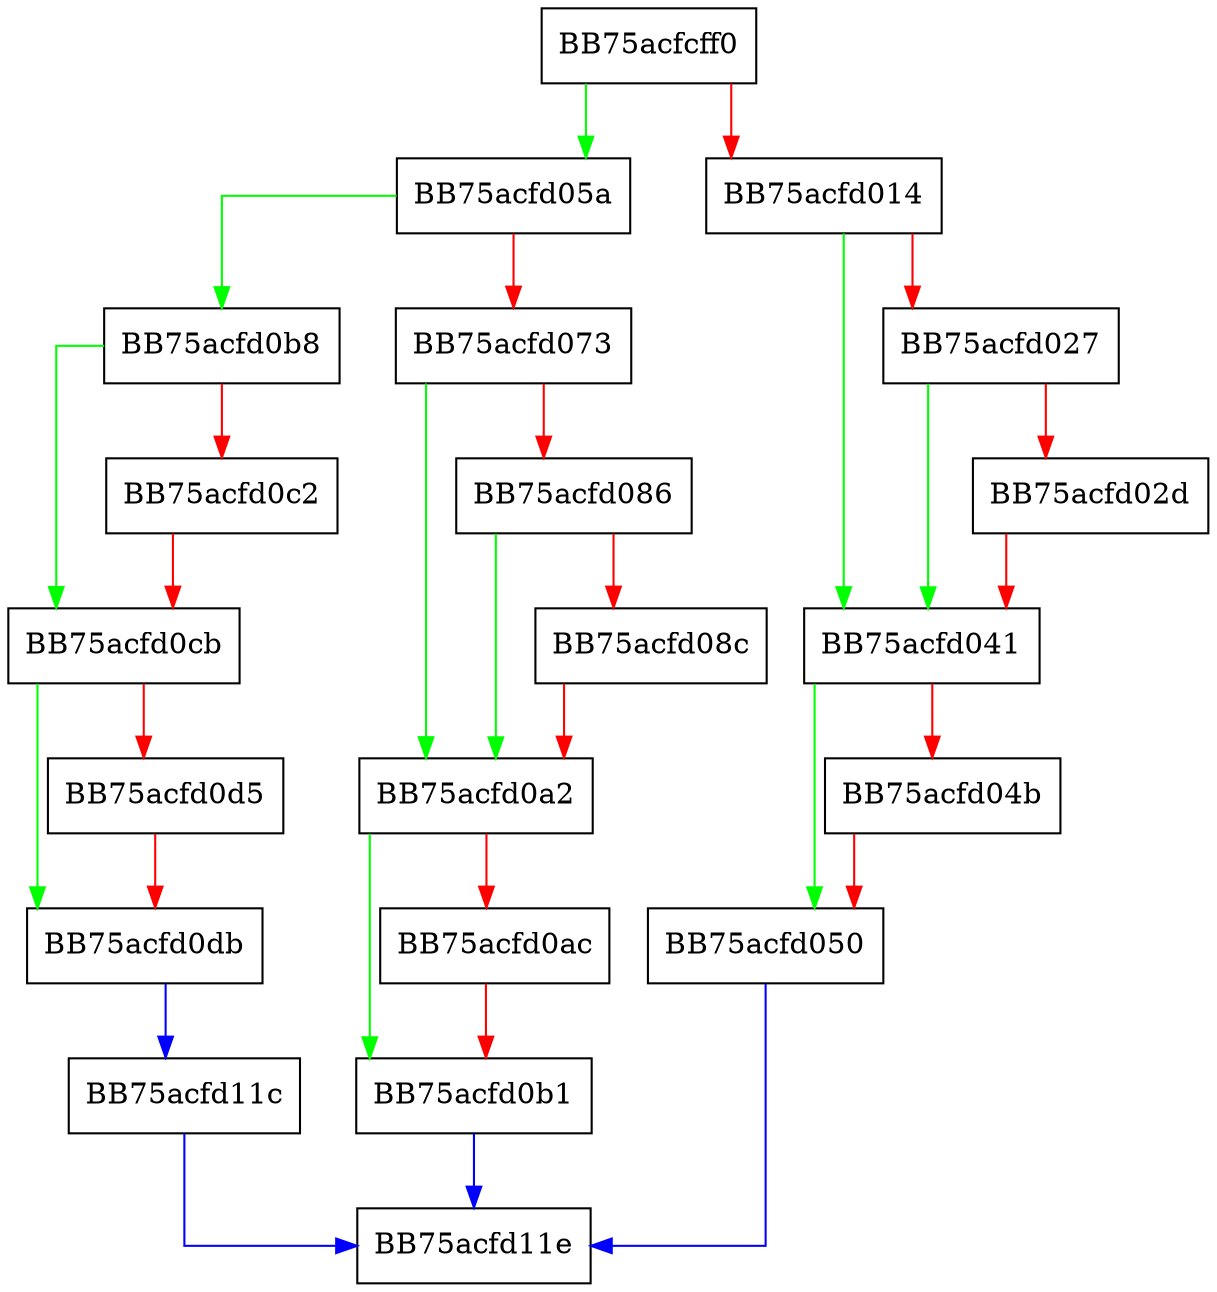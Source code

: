 digraph GetExportsDllName {
  node [shape="box"];
  graph [splines=ortho];
  BB75acfcff0 -> BB75acfd05a [color="green"];
  BB75acfcff0 -> BB75acfd014 [color="red"];
  BB75acfd014 -> BB75acfd041 [color="green"];
  BB75acfd014 -> BB75acfd027 [color="red"];
  BB75acfd027 -> BB75acfd041 [color="green"];
  BB75acfd027 -> BB75acfd02d [color="red"];
  BB75acfd02d -> BB75acfd041 [color="red"];
  BB75acfd041 -> BB75acfd050 [color="green"];
  BB75acfd041 -> BB75acfd04b [color="red"];
  BB75acfd04b -> BB75acfd050 [color="red"];
  BB75acfd050 -> BB75acfd11e [color="blue"];
  BB75acfd05a -> BB75acfd0b8 [color="green"];
  BB75acfd05a -> BB75acfd073 [color="red"];
  BB75acfd073 -> BB75acfd0a2 [color="green"];
  BB75acfd073 -> BB75acfd086 [color="red"];
  BB75acfd086 -> BB75acfd0a2 [color="green"];
  BB75acfd086 -> BB75acfd08c [color="red"];
  BB75acfd08c -> BB75acfd0a2 [color="red"];
  BB75acfd0a2 -> BB75acfd0b1 [color="green"];
  BB75acfd0a2 -> BB75acfd0ac [color="red"];
  BB75acfd0ac -> BB75acfd0b1 [color="red"];
  BB75acfd0b1 -> BB75acfd11e [color="blue"];
  BB75acfd0b8 -> BB75acfd0cb [color="green"];
  BB75acfd0b8 -> BB75acfd0c2 [color="red"];
  BB75acfd0c2 -> BB75acfd0cb [color="red"];
  BB75acfd0cb -> BB75acfd0db [color="green"];
  BB75acfd0cb -> BB75acfd0d5 [color="red"];
  BB75acfd0d5 -> BB75acfd0db [color="red"];
  BB75acfd0db -> BB75acfd11c [color="blue"];
  BB75acfd11c -> BB75acfd11e [color="blue"];
}